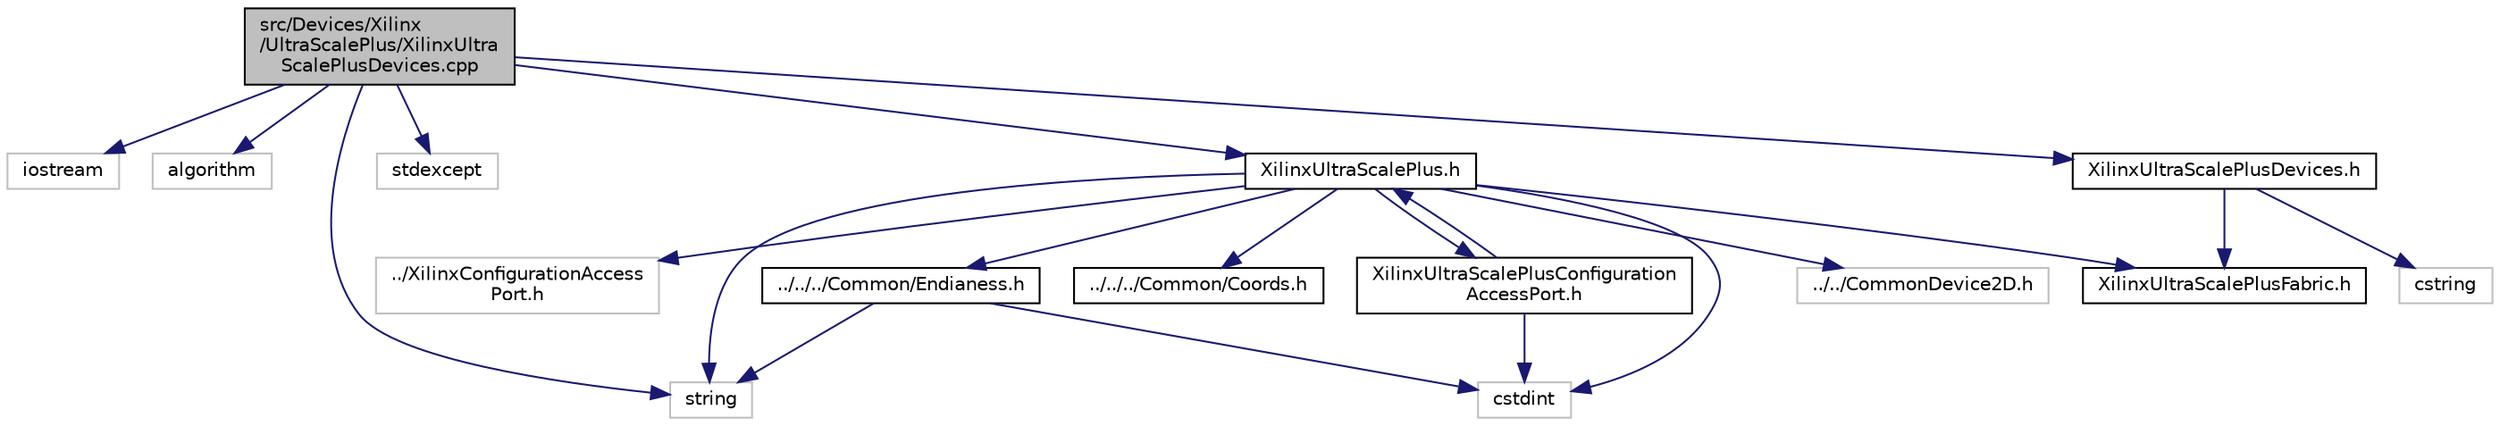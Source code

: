 digraph "src/Devices/Xilinx/UltraScalePlus/XilinxUltraScalePlusDevices.cpp"
{
 // INTERACTIVE_SVG=YES
 // LATEX_PDF_SIZE
  edge [fontname="Helvetica",fontsize="10",labelfontname="Helvetica",labelfontsize="10"];
  node [fontname="Helvetica",fontsize="10",shape=record];
  Node1 [label="src/Devices/Xilinx\l/UltraScalePlus/XilinxUltra\lScalePlusDevices.cpp",height=0.2,width=0.4,color="black", fillcolor="grey75", style="filled", fontcolor="black",tooltip=" "];
  Node1 -> Node2 [color="midnightblue",fontsize="10",style="solid",fontname="Helvetica"];
  Node2 [label="iostream",height=0.2,width=0.4,color="grey75", fillcolor="white", style="filled",tooltip=" "];
  Node1 -> Node3 [color="midnightblue",fontsize="10",style="solid",fontname="Helvetica"];
  Node3 [label="algorithm",height=0.2,width=0.4,color="grey75", fillcolor="white", style="filled",tooltip=" "];
  Node1 -> Node4 [color="midnightblue",fontsize="10",style="solid",fontname="Helvetica"];
  Node4 [label="string",height=0.2,width=0.4,color="grey75", fillcolor="white", style="filled",tooltip=" "];
  Node1 -> Node5 [color="midnightblue",fontsize="10",style="solid",fontname="Helvetica"];
  Node5 [label="stdexcept",height=0.2,width=0.4,color="grey75", fillcolor="white", style="filled",tooltip=" "];
  Node1 -> Node6 [color="midnightblue",fontsize="10",style="solid",fontname="Helvetica"];
  Node6 [label="XilinxUltraScalePlus.h",height=0.2,width=0.4,color="black", fillcolor="white", style="filled",URL="$XilinxUltraScalePlus_8h.html",tooltip=" "];
  Node6 -> Node7 [color="midnightblue",fontsize="10",style="solid",fontname="Helvetica"];
  Node7 [label="cstdint",height=0.2,width=0.4,color="grey75", fillcolor="white", style="filled",tooltip=" "];
  Node6 -> Node4 [color="midnightblue",fontsize="10",style="solid",fontname="Helvetica"];
  Node6 -> Node8 [color="midnightblue",fontsize="10",style="solid",fontname="Helvetica"];
  Node8 [label="../../CommonDevice2D.h",height=0.2,width=0.4,color="grey75", fillcolor="white", style="filled",tooltip=" "];
  Node6 -> Node9 [color="midnightblue",fontsize="10",style="solid",fontname="Helvetica"];
  Node9 [label="../XilinxConfigurationAccess\lPort.h",height=0.2,width=0.4,color="grey75", fillcolor="white", style="filled",tooltip=" "];
  Node6 -> Node10 [color="midnightblue",fontsize="10",style="solid",fontname="Helvetica"];
  Node10 [label="XilinxUltraScalePlusConfiguration\lAccessPort.h",height=0.2,width=0.4,color="black", fillcolor="white", style="filled",URL="$XilinxUltraScalePlusConfigurationAccessPort_8h.html",tooltip=" "];
  Node10 -> Node7 [color="midnightblue",fontsize="10",style="solid",fontname="Helvetica"];
  Node10 -> Node6 [color="midnightblue",fontsize="10",style="solid",fontname="Helvetica"];
  Node6 -> Node11 [color="midnightblue",fontsize="10",style="solid",fontname="Helvetica"];
  Node11 [label="XilinxUltraScalePlusFabric.h",height=0.2,width=0.4,color="black", fillcolor="white", style="filled",URL="$XilinxUltraScalePlusFabric_8h.html",tooltip=" "];
  Node6 -> Node12 [color="midnightblue",fontsize="10",style="solid",fontname="Helvetica"];
  Node12 [label="../../../Common/Endianess.h",height=0.2,width=0.4,color="black", fillcolor="white", style="filled",URL="$Endianess_8h.html",tooltip=" "];
  Node12 -> Node7 [color="midnightblue",fontsize="10",style="solid",fontname="Helvetica"];
  Node12 -> Node4 [color="midnightblue",fontsize="10",style="solid",fontname="Helvetica"];
  Node6 -> Node13 [color="midnightblue",fontsize="10",style="solid",fontname="Helvetica"];
  Node13 [label="../../../Common/Coords.h",height=0.2,width=0.4,color="black", fillcolor="white", style="filled",URL="$Coords_8h.html",tooltip=" "];
  Node1 -> Node14 [color="midnightblue",fontsize="10",style="solid",fontname="Helvetica"];
  Node14 [label="XilinxUltraScalePlusDevices.h",height=0.2,width=0.4,color="black", fillcolor="white", style="filled",URL="$XilinxUltraScalePlusDevices_8h.html",tooltip=" "];
  Node14 -> Node15 [color="midnightblue",fontsize="10",style="solid",fontname="Helvetica"];
  Node15 [label="cstring",height=0.2,width=0.4,color="grey75", fillcolor="white", style="filled",tooltip=" "];
  Node14 -> Node11 [color="midnightblue",fontsize="10",style="solid",fontname="Helvetica"];
}
